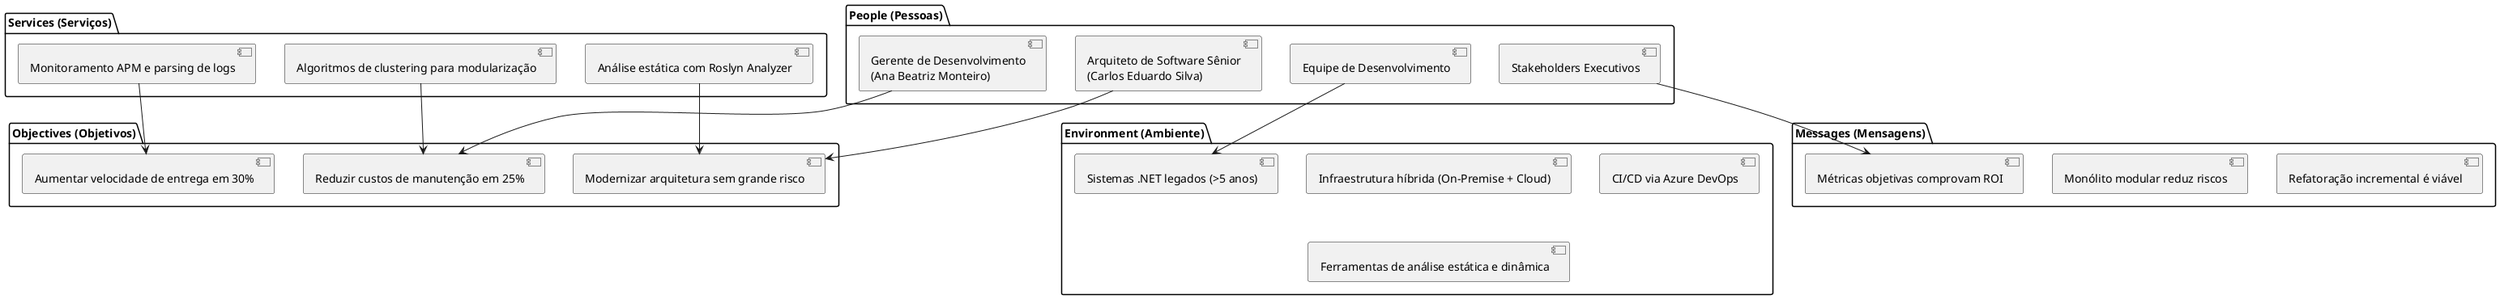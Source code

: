 @startuml
' POEMS – Análise de Contexto do Problema
skinparam monochrome true

package "People (Pessoas)" {
  [Arquiteto de Software Sênior\n(Carlos Eduardo Silva)]
  [Gerente de Desenvolvimento\n(Ana Beatriz Monteiro)]
  [Equipe de Desenvolvimento]
  [Stakeholders Executivos]
}

package "Objectives (Objetivos)" {
  [Modernizar arquitetura sem grande risco]
  [Reduzir custos de manutenção em 25%]
  [Aumentar velocidade de entrega em 30%]
}

package "Environment (Ambiente)" {
  [Sistemas .NET legados (>5 anos)]
  [Infraestrutura híbrida (On-Premise + Cloud)]
  [CI/CD via Azure DevOps]
  [Ferramentas de análise estática e dinâmica]
}

package "Messages (Mensagens)" {
  ["Refatoração incremental é viável"]
  ["Monólito modular reduz riscos"]
  ["Métricas objetivas comprovam ROI"]
}

package "Services (Serviços)" {
  [Análise estática com Roslyn Analyzer]
  [Monitoramento APM e parsing de logs]
  [Algoritmos de clustering para modularização]
}

' Definindo relações para maior clareza
[Arquiteto de Software Sênior\n(Carlos Eduardo Silva)] --> [Modernizar arquitetura sem grande risco]
[Gerente de Desenvolvimento\n(Ana Beatriz Monteiro)] --> [Reduzir custos de manutenção em 25%]
[Equipe de Desenvolvimento] --> [Sistemas .NET legados (>5 anos)]
[Stakeholders Executivos] --> ["Métricas objetivas comprovam ROI"]
[Análise estática com Roslyn Analyzer] --> [Modernizar arquitetura sem grande risco]
[Monitoramento APM e parsing de logs] --> [Aumentar velocidade de entrega em 30%]
[Algoritmos de clustering para modularização] --> [Reduzir custos de manutenção em 25%]

@enduml